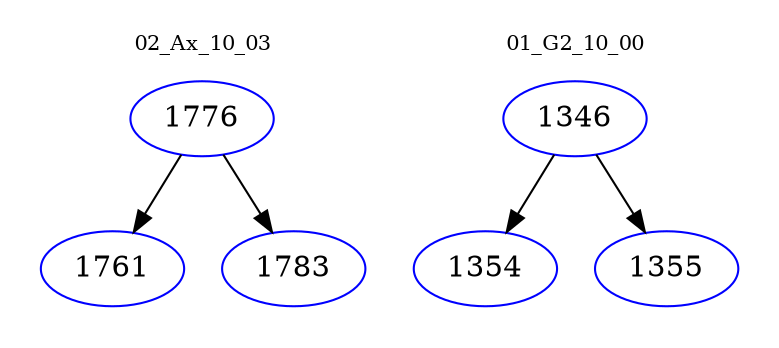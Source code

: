 digraph{
subgraph cluster_0 {
color = white
label = "02_Ax_10_03";
fontsize=10;
T0_1776 [label="1776", color="blue"]
T0_1776 -> T0_1761 [color="black"]
T0_1761 [label="1761", color="blue"]
T0_1776 -> T0_1783 [color="black"]
T0_1783 [label="1783", color="blue"]
}
subgraph cluster_1 {
color = white
label = "01_G2_10_00";
fontsize=10;
T1_1346 [label="1346", color="blue"]
T1_1346 -> T1_1354 [color="black"]
T1_1354 [label="1354", color="blue"]
T1_1346 -> T1_1355 [color="black"]
T1_1355 [label="1355", color="blue"]
}
}

